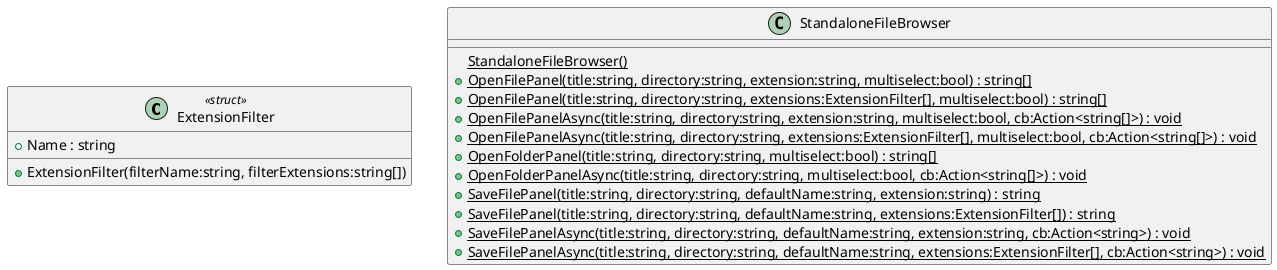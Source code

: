 @startuml
class ExtensionFilter <<struct>> {
    + Name : string
    + ExtensionFilter(filterName:string, filterExtensions:string[])
}
class StandaloneFileBrowser {
    {static} StandaloneFileBrowser()
    + {static} OpenFilePanel(title:string, directory:string, extension:string, multiselect:bool) : string[]
    + {static} OpenFilePanel(title:string, directory:string, extensions:ExtensionFilter[], multiselect:bool) : string[]
    + {static} OpenFilePanelAsync(title:string, directory:string, extension:string, multiselect:bool, cb:Action<string[]>) : void
    + {static} OpenFilePanelAsync(title:string, directory:string, extensions:ExtensionFilter[], multiselect:bool, cb:Action<string[]>) : void
    + {static} OpenFolderPanel(title:string, directory:string, multiselect:bool) : string[]
    + {static} OpenFolderPanelAsync(title:string, directory:string, multiselect:bool, cb:Action<string[]>) : void
    + {static} SaveFilePanel(title:string, directory:string, defaultName:string, extension:string) : string
    + {static} SaveFilePanel(title:string, directory:string, defaultName:string, extensions:ExtensionFilter[]) : string
    + {static} SaveFilePanelAsync(title:string, directory:string, defaultName:string, extension:string, cb:Action<string>) : void
    + {static} SaveFilePanelAsync(title:string, directory:string, defaultName:string, extensions:ExtensionFilter[], cb:Action<string>) : void
}
@enduml
